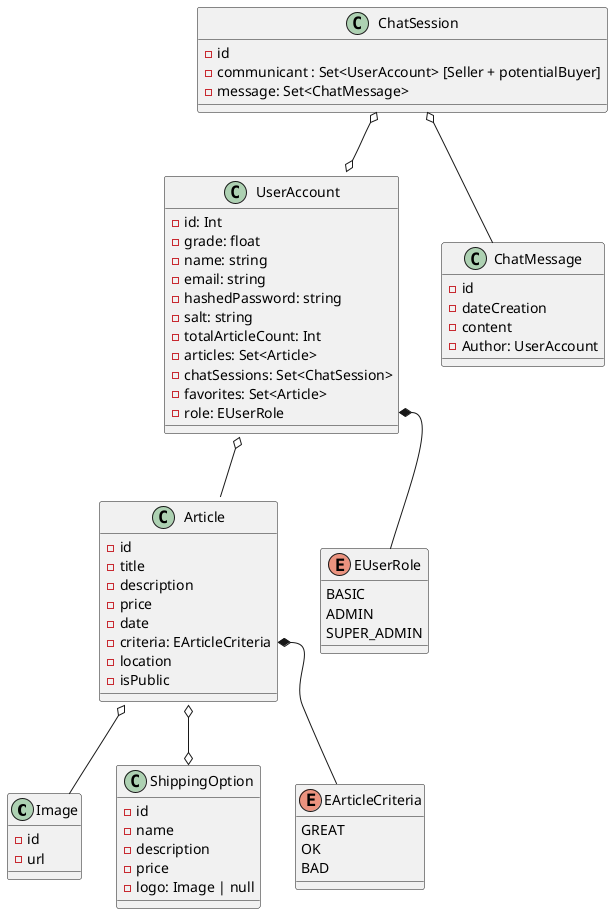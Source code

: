 
@startuml classDiagram
class Image{
    - id
    - url
}
class Article {
    - id
    - title
    - description
    - price
    - date
    - criteria: EArticleCriteria
    - location
    - isPublic

     'boosts with money
  '  - visibilityBoostTill : date
  '  - searchBoostTill : date
  '  - urgentBoost: bool
}
 
enum EArticleCriteria {
    GREAT
    OK
    BAD
}

enum EUserRole {
    BASIC
    ADMIN
    SUPER_ADMIN
}

class ShippingOption{
    - id
    - name
    - description
    - price
    - logo: Image | null
}

class UserAccount{
    - id: Int
    - grade: float
    - name: string
    - email: string
    - hashedPassword: string
    - salt: string
    - totalArticleCount: Int
    - articles: Set<Article>
    - chatSessions: Set<ChatSession>
    - favorites: Set<Article>
    - role: EUserRole

}

class ChatSession{
    - id
    - communicant : Set<UserAccount> [Seller + potentialBuyer]
    - message: Set<ChatMessage>
}

class ChatMessage{
    - id
    - dateCreation
    - content
    - Author: UserAccount
}


' relation

Article o--o ShippingOption
UserAccount o-- Article
UserAccount::role *-- EUserRole
Article::criteria *-- EArticleCriteria


Article o-- Image
ChatSession o-- ChatMessage
ChatSession o--o UserAccount

@enduml